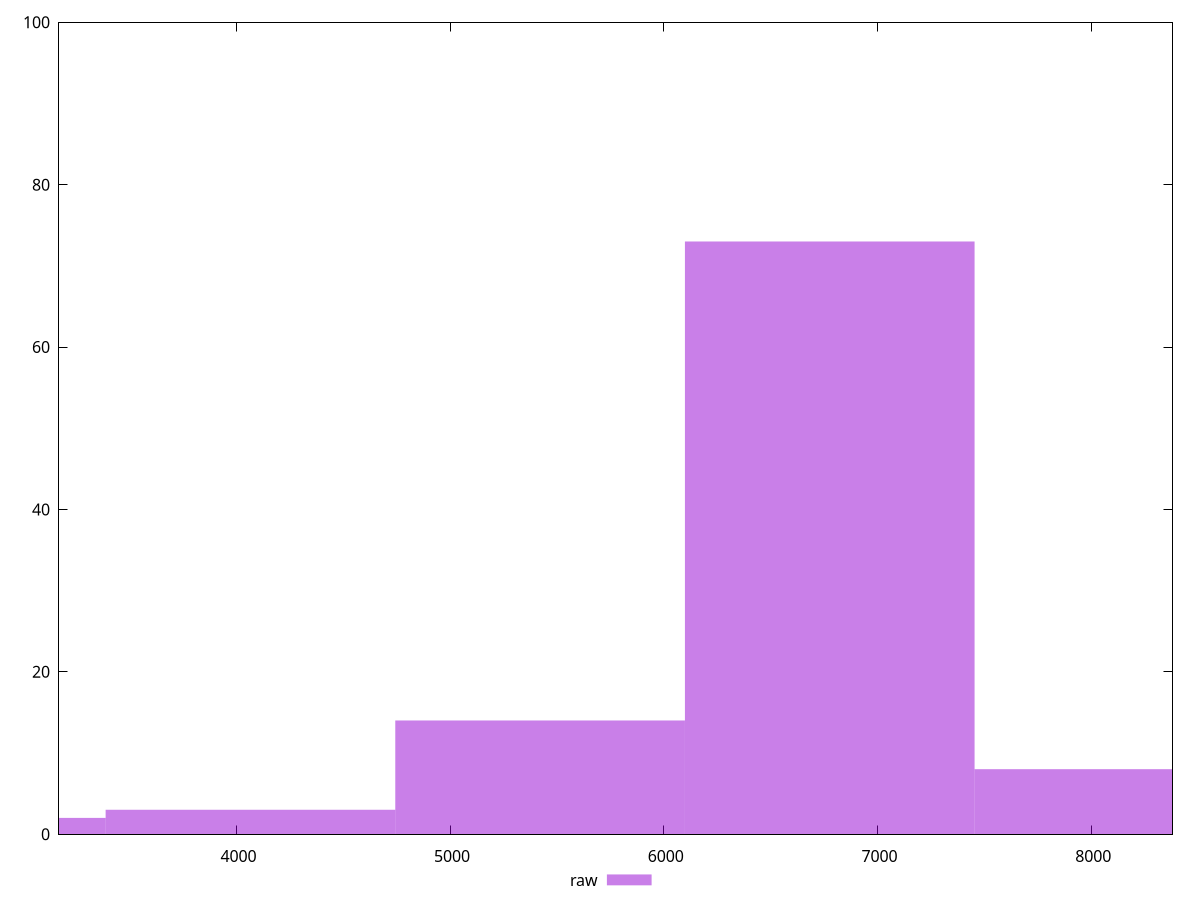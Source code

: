 reset

$raw <<EOF
6776.294561999568 73
8131.553474399482 8
5421.035649599655 14
2710.5178247998274 2
4065.776737199741 3
EOF

set key outside below
set boxwidth 1355.2589123999137
set xrange [3170:8380]
set yrange [0:100]
set trange [0:100]
set style fill transparent solid 0.5 noborder
set terminal svg size 640, 490 enhanced background rgb 'white'
set output "reprap/unused-javascript/samples/pages+cached+noexternal+nomedia+nocss+nojs/raw/histogram.svg"

plot $raw title "raw" with boxes

reset
